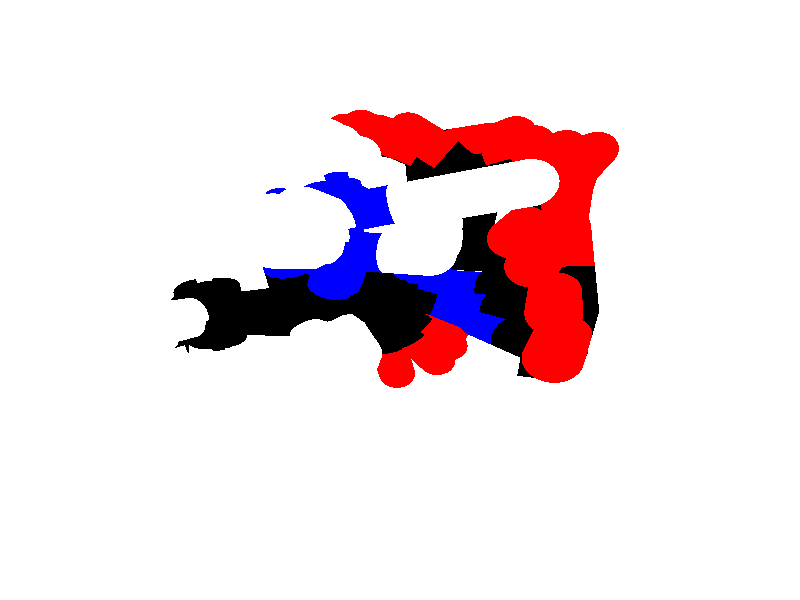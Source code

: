 // 
// Molecular graphics export from VMD 1.9.1
// http://www.ks.uiuc.edu/Research/vmd/
// Requires POV-Ray 3.5 or later
// 
// POV 3.x input script : C:/Users/Daniel/Documents/CAST Tutorial/LaTeX/Pathopt/ala_gly_am1_pathway.pov 
// try povray +W496 +H473 -IC:/Users/Daniel/Documents/CAST Tutorial/LaTeX/Pathopt/ala_gly_am1_pathway.pov -OC:/Users/Daniel/Documents/CAST Tutorial/LaTeX/Pathopt/ala_gly_am1_pathway.pov.tga +P +X +A +FT +C
#if (version < 3.5) 
#error "VMD POV3DisplayDevice has been compiled for POV-Ray 3.5 or above.\nPlease upgrade POV-Ray or recompile VMD."
#end 
#declare VMD_clip_on=array[3] {0, 0, 0};
#declare VMD_clip=array[3];
#declare VMD_scaledclip=array[3];
#declare VMD_line_width=0.0020;
#macro VMDC ( C1 )
  texture { pigment { rgbt C1 }}
#end
#macro VMD_point (P1, R1, C1)
  #local T = texture { finish { ambient 1.0 diffuse 0.0 phong 0.0 specular 0.0 } pigment { C1 } }
  #if(VMD_clip_on[2])
  intersection {
    sphere {P1, R1 texture {T} #if(VMD_clip_on[1]) clipped_by {VMD_clip[1]} #end no_shadow}
    VMD_clip[2]
  }
  #else
  sphere {P1, R1 texture {T} #if(VMD_clip_on[1]) clipped_by {VMD_clip[1]} #end no_shadow}
  #end
#end
#macro VMD_line (P1, P2, C1)
  #local T = texture { finish { ambient 1.0 diffuse 0.0 phong 0.0 specular 0.0 } pigment { C1 } }
  #if(VMD_clip_on[2])
  intersection {
    cylinder {P1, P2, VMD_line_width texture {T} #if(VMD_clip_on[1]) clipped_by {VMD_clip[1]} #end no_shadow}
    VMD_clip[2]
  }
  #else
  cylinder {P1, P2, VMD_line_width texture {T} #if(VMD_clip_on[1]) clipped_by {VMD_clip[1]} #end no_shadow}
  #end
#end
#macro VMD_sphere (P1, R1, C1)
  #local T = texture { pigment { C1 } }
  #if(VMD_clip_on[2])
  intersection {
    sphere {P1, R1 texture {T} #if(VMD_clip_on[1]) clipped_by {VMD_clip[1]} #end no_shadow}
    VMD_clip[2]
  }
  #else
  sphere {P1, R1 texture {T} #if(VMD_clip_on[1]) clipped_by {VMD_clip[1]} #end no_shadow}
  #end
#end
#macro VMD_cylinder (P1, P2, R1, C1, O1)
  #local T = texture { pigment { C1 } }
  #if(VMD_clip_on[2])
  intersection {
    cylinder {P1, P2, R1 #if(O1) open #end texture {T} #if(VMD_clip_on[1]) clipped_by {VMD_clip[1]} #end no_shadow}
    VMD_clip[2]
  }
  #else
  cylinder {P1, P2, R1 #if(O1) open #end texture {T} #if(VMD_clip_on[1]) clipped_by {VMD_clip[1]} #end no_shadow}
  #end
#end
#macro VMD_cone (P1, P2, R1, C1)
  #local T = texture { pigment { C1 } }
  #if(VMD_clip_on[2])
  intersection {
    cone {P1, R1, P2, VMD_line_width texture {T} #if(VMD_clip_on[1]) clipped_by {VMD_clip[1]} #end no_shadow}
    VMD_clip[2]
  }
  #else
  cone {P1, R1, P2, VMD_line_width texture {T} #if(VMD_clip_on[1]) clipped_by {VMD_clip[1]} #end no_shadow}
  #end
#end
#macro VMD_triangle (P1, P2, P3, N1, N2, N3, C1)
  #local T = texture { pigment { C1 } }
  smooth_triangle {P1, N1, P2, N2, P3, N3 texture {T} #if(VMD_clip_on[1]) clipped_by {VMD_clip[1]} #end no_shadow}
#end
#macro VMD_tricolor (P1, P2, P3, N1, N2, N3, C1, C2, C3)
  #local NX = P2-P1;
  #local NY = P3-P1;
  #local NZ = vcross(NX, NY);
  #local T = texture { pigment {
    average pigment_map {
      [1 gradient x color_map {[0 rgb 0] [1 C2*3]}]
      [1 gradient y color_map {[0 rgb 0] [1 C3*3]}]
      [1 gradient z color_map {[0 rgb 0] [1 C1*3]}]
    }
    matrix <1.01,0,1,0,1.01,1,0,0,1,-.002,-.002,-1>
    matrix <NX.x,NX.y,NX.z,NY.x,NY.y,NY.z,NZ.x,NZ.y,NZ.z,P1.x,P1.y,P1.z>
  } }
  smooth_triangle {P1, N1, P2, N2, P3, N3 texture {T} #if(VMD_clip_on[1]) clipped_by {VMD_clip[1]} #end no_shadow}
#end
camera {
  up <0, 6.0000, 0>
  right <6.2918, 0, 0>
  location <0.0000, 0.0000, -2.0000>
  look_at <0.0000, 0.0000, -0.0000>
  direction <-0.0000, -0.0000, 4.0000>
}
light_source { 
  <-0.1000, 0.1000, -1.0000> 
  color rgb<1.000, 1.000, 1.000> 
  parallel 
  point_at <0.0, 0.0, 0.0> 
}
light_source { 
  <1.0000, 2.0000, -0.5000> 
  color rgb<1.000, 1.000, 1.000> 
  parallel 
  point_at <0.0, 0.0, 0.0> 
}
background {
  color rgb<1.000, 1.000, 1.000>
}
#default { texture {
 finish { ambient 0.000 diffuse 0.650 phong 0.1 phong_size 40.000 specular 0.500 }
} }
#declare VMD_line_width=0.0020;
// MoleculeID: 0 ReprID: 0 Beginning CPK
// MoleculeID: 0 ReprID: 0 Beginning VDW
VMD_sphere(<-0.1714,0.3227,-0.2700>,0.0857,rgbt<0.000,0.000,1.000,0.000>)
VMD_sphere(<-0.2628,-0.0142,-0.0328>,0.0857,rgbt<0.000,0.000,0.000,0.000>)
VMD_sphere(<-0.0412,0.0200,0.3430>,0.0857,rgbt<0.000,0.000,0.000,0.000>)
VMD_sphere(<-0.1387,0.3111,0.5705>,0.0857,rgbt<0.000,0.000,1.000,0.000>)
VMD_sphere(<0.2382,-0.1830,0.3984>,0.0857,rgbt<1.000,0.000,0.000,0.000>)
VMD_sphere(<0.1165,0.3648,-0.2714>,0.0857,rgbt<1.000,1.000,1.000,0.000>)
VMD_sphere(<-0.6959,-0.0555,0.0308>,0.0857,rgbt<0.000,0.000,0.000,0.000>)
VMD_sphere(<-0.1565,-0.2681,-0.1792>,0.0857,rgbt<1.000,1.000,1.000,0.000>)
VMD_sphere(<-0.8203,0.2000,0.1589>,0.0857,rgbt<1.000,1.000,1.000,0.000>)
VMD_sphere(<-0.7580,-0.2950,0.2205>,0.0857,rgbt<1.000,1.000,1.000,0.000>)
VMD_sphere(<-0.8453,-0.1090,-0.2371>,0.0857,rgbt<1.000,1.000,1.000,0.000>)
VMD_sphere(<-0.2808,0.3271,-0.5342>,0.0857,rgbt<1.000,1.000,1.000,0.000>)
VMD_sphere(<-0.2453,0.5680,-0.1225>,0.0857,rgbt<1.000,1.000,1.000,0.000>)
VMD_sphere(<0.1360,0.6132,0.6545>,0.0857,rgbt<0.000,0.000,0.000,0.000>)
VMD_sphere(<0.1033,0.8650,0.2982>,0.0857,rgbt<0.000,0.000,0.000,0.000>)
VMD_sphere(<0.3535,0.8134,0.0503>,0.0857,rgbt<1.000,0.000,0.000,0.000>)
VMD_sphere(<-0.2335,0.9261,0.1898>,0.0857,rgbt<1.000,0.000,0.000,0.000>)
VMD_sphere(<-0.3883,0.4431,0.5083>,0.0857,rgbt<1.000,1.000,1.000,0.000>)
VMD_sphere(<0.0540,0.7734,0.9084>,0.0857,rgbt<1.000,1.000,1.000,0.000>)
VMD_sphere(<0.4263,0.5053,0.6908>,0.0857,rgbt<1.000,1.000,1.000,0.000>)
VMD_cylinder(<-0.171373,0.322714,-0.269999>,<-0.208352,0.445381,-0.196249>0.0857,rgbt<0.000,0.000,1.000,0.000>,1)
VMD_cylinder(<-0.171373,0.322714,-0.269999>,<-0.0274468,0.343741,-0.270721>0.0857,rgbt<0.000,0.000,1.000,0.000>,1)
VMD_cylinder(<-0.171373,0.322714,-0.269999>,<-0.217061,0.154258,-0.151404>0.0857,rgbt<0.000,0.000,1.000,0.000>,1)
VMD_cylinder(<-0.171373,0.322714,-0.269999>,<-0.226109,0.324903,-0.402115>0.0857,rgbt<0.000,0.000,1.000,0.000>,1)
VMD_cylinder(<-0.26275,-0.0141975,-0.0328092>,<-0.217061,0.154258,-0.151404>0.0857,rgbt<0.000,0.000,0.000,0.000>,1)
VMD_cylinder(<-0.26275,-0.0141975,-0.0328092>,<-0.151958,0.00288394,0.155109>0.0857,rgbt<0.000,0.000,0.000,0.000>,1)
VMD_cylinder(<-0.26275,-0.0141975,-0.0328092>,<-0.479332,-0.0348612,-0.00101942>0.0857,rgbt<0.000,0.000,0.000,0.000>,1)
VMD_cylinder(<-0.26275,-0.0141975,-0.0328092>,<-0.209618,-0.141135,-0.106004>0.0857,rgbt<0.000,0.000,0.000,0.000>,1)
VMD_cylinder(<-0.0411664,0.0199654,0.343026>,<-0.151958,0.00288394,0.155109>0.0857,rgbt<0.000,0.000,0.000,0.000>,1)
VMD_cylinder(<-0.0411664,0.0199654,0.343026>,<0.0985331,-0.0815133,0.370713>0.0857,rgbt<0.000,0.000,0.000,0.000>,1)
VMD_cylinder(<-0.0411664,0.0199654,0.343026>,<-0.0899552,0.165525,0.456782>0.0857,rgbt<0.000,0.000,0.000,0.000>,1)
VMD_cylinder(<-0.138744,0.311085,0.570538>,<-0.263528,0.377072,0.539407>0.0857,rgbt<0.000,0.000,1.000,0.000>,1)
VMD_cylinder(<-0.138744,0.311085,0.570538>,<-0.0899552,0.165525,0.456782>0.0857,rgbt<0.000,0.000,1.000,0.000>,1)
VMD_cylinder(<-0.138744,0.311085,0.570538>,<-0.00136024,0.462148,0.612529>0.0857,rgbt<0.000,0.000,1.000,0.000>,1)
VMD_cylinder(<0.238233,-0.182992,0.3984>,<0.0985331,-0.0815133,0.370713>0.0857,rgbt<1.000,0.000,0.000,0.000>,1)
VMD_cylinder(<0.116479,0.364767,-0.271443>,<-0.0274468,0.343741,-0.270721>0.0857,rgbt<1.000,1.000,1.000,0.000>,1)
VMD_cylinder(<-0.695914,-0.0555249,0.0307704>,<-0.758106,0.0722319,0.0948192>0.0857,rgbt<0.000,0.000,0.000,0.000>,1)
VMD_cylinder(<-0.695914,-0.0555249,0.0307704>,<-0.770627,-0.0822805,-0.103175>0.0857,rgbt<0.000,0.000,0.000,0.000>,1)
VMD_cylinder(<-0.695914,-0.0555249,0.0307704>,<-0.726967,-0.175249,0.125616>0.0857,rgbt<0.000,0.000,0.000,0.000>,1)
VMD_cylinder(<-0.695914,-0.0555249,0.0307704>,<-0.479332,-0.0348612,-0.00101942>0.0857,rgbt<0.000,0.000,0.000,0.000>,1)
VMD_cylinder(<-0.156486,-0.268072,-0.179199>,<-0.209618,-0.141135,-0.106004>0.0857,rgbt<1.000,1.000,1.000,0.000>,1)
VMD_cylinder(<-0.820298,0.199989,0.158868>,<-0.758106,0.0722319,0.0948192>0.0857,rgbt<1.000,1.000,1.000,0.000>,1)
VMD_cylinder(<-0.75802,-0.294974,0.220462>,<-0.726967,-0.175249,0.125616>0.0857,rgbt<1.000,1.000,1.000,0.000>,1)
VMD_cylinder(<-0.84534,-0.109036,-0.23712>,<-0.770627,-0.0822805,-0.103175>0.0857,rgbt<1.000,1.000,1.000,0.000>,1)
VMD_cylinder(<-0.280844,0.327092,-0.534231>,<-0.226109,0.324903,-0.402115>0.0857,rgbt<1.000,1.000,1.000,0.000>,1)
VMD_cylinder(<-0.245331,0.568048,-0.1225>,<-0.208352,0.445381,-0.196249>0.0857,rgbt<1.000,1.000,1.000,0.000>,1)
VMD_cylinder(<0.136023,0.613211,0.654519>,<0.119656,0.739113,0.476358>0.0857,rgbt<0.000,0.000,0.000,0.000>,1)
VMD_cylinder(<0.136023,0.613211,0.654519>,<-0.00136024,0.462148,0.612529>0.0857,rgbt<0.000,0.000,0.000,0.000>,1)
VMD_cylinder(<0.136023,0.613211,0.654519>,<0.0950356,0.693316,0.781466>0.0857,rgbt<0.000,0.000,0.000,0.000>,1)
VMD_cylinder(<0.136023,0.613211,0.654519>,<0.281144,0.55928,0.672677>0.0857,rgbt<0.000,0.000,0.000,0.000>,1)
VMD_cylinder(<0.103289,0.865014,0.298198>,<-0.0650993,0.895571,0.244012>0.0857,rgbt<0.000,0.000,0.000,0.000>,1)
VMD_cylinder(<0.103289,0.865014,0.298198>,<0.22838,0.839195,0.174263>0.0857,rgbt<0.000,0.000,0.000,0.000>,1)
VMD_cylinder(<0.103289,0.865014,0.298198>,<0.119656,0.739113,0.476358>0.0857,rgbt<0.000,0.000,0.000,0.000>,1)
VMD_cylinder(<0.353471,0.813375,0.0503277>,<0.22838,0.839195,0.174263>0.0857,rgbt<1.000,0.000,0.000,0.000>,1)
VMD_cylinder(<-0.233487,0.926128,0.189826>,<-0.0650993,0.895571,0.244012>0.0857,rgbt<1.000,0.000,0.000,0.000>,1)
VMD_cylinder(<-0.388312,0.44306,0.508275>,<-0.263528,0.377072,0.539407>0.0857,rgbt<1.000,1.000,1.000,0.000>,1)
VMD_cylinder(<0.0540476,0.77342,0.908413>,<0.0950356,0.693316,0.781466>0.0857,rgbt<1.000,1.000,1.000,0.000>,1)
VMD_cylinder(<0.426264,0.50535,0.690834>,<0.281144,0.55928,0.672677>0.0857,rgbt<1.000,1.000,1.000,0.000>,1)
// MoleculeID: 0 ReprID: 0 Beginning CPK
// MoleculeID: 0 ReprID: 0 Beginning VDW
VMD_sphere(<-0.1627,0.2562,-0.3069>,0.0857,rgbt<0.000,0.000,1.000,0.000>)
VMD_sphere(<-0.2695,-0.0602,-0.0604>,0.0857,rgbt<0.000,0.000,0.000,0.000>)
VMD_sphere(<-0.0388,-0.0384,0.3154>,0.0857,rgbt<0.000,0.000,0.000,0.000>)
VMD_sphere(<-0.1105,0.2539,0.5858>,0.0857,rgbt<0.000,0.000,1.000,0.000>)
VMD_sphere(<0.2283,-0.2713,0.3711>,0.0857,rgbt<1.000,0.000,0.000,0.000>)
VMD_sphere(<0.1191,0.2662,-0.3474>,0.0857,rgbt<1.000,1.000,1.000,0.000>)
VMD_sphere(<-0.6958,-0.0676,0.0199>,0.0857,rgbt<0.000,0.000,0.000,0.000>)
VMD_sphere(<-0.1906,-0.3452,-0.1901>,0.0857,rgbt<1.000,1.000,1.000,0.000>)
VMD_sphere(<-0.7953,0.2054,0.1491>,0.0857,rgbt<1.000,1.000,1.000,0.000>)
VMD_sphere(<-0.7567,-0.3062,0.2207>,0.0857,rgbt<1.000,1.000,1.000,0.000>)
VMD_sphere(<-0.8600,-0.1165,-0.2485>,0.0857,rgbt<1.000,1.000,1.000,0.000>)
VMD_sphere(<-0.2928,0.2342,-0.5594>,0.0857,rgbt<1.000,1.000,1.000,0.000>)
VMD_sphere(<-0.2747,0.7852,-0.0584>,0.0857,rgbt<1.000,1.000,1.000,0.000>)
VMD_sphere(<0.1940,0.5347,0.6007>,0.0857,rgbt<0.000,0.000,0.000,0.000>)
VMD_sphere(<0.1867,0.7733,0.2404>,0.0857,rgbt<0.000,0.000,0.000,0.000>)
VMD_sphere(<0.4534,0.8316,0.0136>,0.0857,rgbt<1.000,0.000,0.000,0.000>)
VMD_sphere(<-0.1632,0.9293,0.1535>,0.0857,rgbt<1.000,0.000,0.000,0.000>)
VMD_sphere(<-0.3672,0.3790,0.5526>,0.0857,rgbt<1.000,1.000,1.000,0.000>)
VMD_sphere(<0.1510,0.7302,0.8511>,0.0857,rgbt<1.000,1.000,1.000,0.000>)
VMD_sphere(<0.4777,0.3840,0.6309>,0.0857,rgbt<1.000,1.000,1.000,0.000>)
VMD_cylinder(<-0.162689,0.2562,-0.306887>,<-0.21868,0.520708,-0.182668>0.0857,rgbt<0.000,0.000,1.000,0.000>,1)
VMD_cylinder(<-0.162689,0.2562,-0.306887>,<-0.0217855,0.261192,-0.327121>0.0857,rgbt<0.000,0.000,1.000,0.000>,1)
VMD_cylinder(<-0.162689,0.2562,-0.306887>,<-0.21608,0.0980061,-0.183662>0.0857,rgbt<0.000,0.000,1.000,0.000>,1)
VMD_cylinder(<-0.162689,0.2562,-0.306887>,<-0.227754,0.245192,-0.433122>0.0857,rgbt<0.000,0.000,1.000,0.000>,1)
VMD_cylinder(<-0.26947,-0.0601879,-0.0604367>,<-0.21608,0.0980061,-0.183662>0.0857,rgbt<0.000,0.000,0.000,0.000>,1)
VMD_cylinder(<-0.26947,-0.0601879,-0.0604367>,<-0.154119,-0.0493072,0.127477>0.0857,rgbt<0.000,0.000,0.000,0.000>,1)
VMD_cylinder(<-0.26947,-0.0601879,-0.0604367>,<-0.482647,-0.0638777,-0.0202781>0.0857,rgbt<0.000,0.000,0.000,0.000>,1)
VMD_cylinder(<-0.26947,-0.0601879,-0.0604367>,<-0.23002,-0.202716,-0.125286>0.0857,rgbt<0.000,0.000,0.000,0.000>,1)
VMD_cylinder(<-0.0387681,-0.0384263,0.31539>,<-0.154119,-0.0493072,0.127477>0.0857,rgbt<0.000,0.000,0.000,0.000>,1)
VMD_cylinder(<-0.0387681,-0.0384263,0.31539>,<0.0947558,-0.154887,0.343254>0.0857,rgbt<0.000,0.000,0.000,0.000>,1)
VMD_cylinder(<-0.0387681,-0.0384263,0.31539>,<-0.0746152,0.10774,0.450584>0.0857,rgbt<0.000,0.000,0.000,0.000>,1)
VMD_cylinder(<-0.110462,0.253907,0.585779>,<-0.238831,0.316449,0.569172>0.0857,rgbt<0.000,0.000,1.000,0.000>,1)
VMD_cylinder(<-0.110462,0.253907,0.585779>,<-0.0746152,0.10774,0.450584>0.0857,rgbt<0.000,0.000,1.000,0.000>,1)
VMD_cylinder(<-0.110462,0.253907,0.585779>,<0.0417757,0.394282,0.593231>0.0857,rgbt<0.000,0.000,1.000,0.000>,1)
VMD_cylinder(<0.22828,-0.271347,0.371118>,<0.0947558,-0.154887,0.343254>0.0857,rgbt<1.000,0.000,0.000,0.000>,1)
VMD_cylinder(<0.119118,0.266183,-0.347355>,<-0.0217855,0.261192,-0.327121>0.0857,rgbt<1.000,1.000,1.000,0.000>,1)
VMD_cylinder(<-0.695824,-0.0675674,0.0198804>,<-0.745559,0.0689055,0.0845146>0.0857,rgbt<0.000,0.000,0.000,0.000>,1)
VMD_cylinder(<-0.695824,-0.0675674,0.0198804>,<-0.77792,-0.0920426,-0.114301>0.0857,rgbt<0.000,0.000,0.000,0.000>,1)
VMD_cylinder(<-0.695824,-0.0675674,0.0198804>,<-0.726264,-0.186897,0.120297>0.0857,rgbt<0.000,0.000,0.000,0.000>,1)
VMD_cylinder(<-0.695824,-0.0675674,0.0198804>,<-0.482647,-0.0638777,-0.0202781>0.0857,rgbt<0.000,0.000,0.000,0.000>,1)
VMD_cylinder(<-0.190569,-0.345244,-0.190136>,<-0.23002,-0.202716,-0.125286>0.0857,rgbt<1.000,1.000,1.000,0.000>,1)
VMD_cylinder(<-0.795294,0.205378,0.149149>,<-0.745559,0.0689055,0.0845146>0.0857,rgbt<1.000,1.000,1.000,0.000>,1)
VMD_cylinder(<-0.756704,-0.306227,0.220714>,<-0.726264,-0.186897,0.120297>0.0857,rgbt<1.000,1.000,1.000,0.000>,1)
VMD_cylinder(<-0.860017,-0.116518,-0.248483>,<-0.77792,-0.0920426,-0.114301>0.0857,rgbt<1.000,1.000,1.000,0.000>,1)
VMD_cylinder(<-0.292819,0.234183,-0.559356>,<-0.227754,0.245192,-0.433122>0.0857,rgbt<1.000,1.000,1.000,0.000>,1)
VMD_cylinder(<-0.274671,0.785215,-0.0584485>,<-0.21868,0.520708,-0.182668>0.0857,rgbt<1.000,1.000,1.000,0.000>,1)
VMD_cylinder(<0.194014,0.534656,0.600683>,<0.190377,0.653972,0.420545>0.0857,rgbt<0.000,0.000,0.000,0.000>,1)
VMD_cylinder(<0.194014,0.534656,0.600683>,<0.0417757,0.394282,0.593231>0.0857,rgbt<0.000,0.000,0.000,0.000>,1)
VMD_cylinder(<0.194014,0.534656,0.600683>,<0.172488,0.632418,0.725873>0.0857,rgbt<0.000,0.000,0.000,0.000>,1)
VMD_cylinder(<0.194014,0.534656,0.600683>,<0.335856,0.459344,0.615771>0.0857,rgbt<0.000,0.000,0.000,0.000>,1)
VMD_cylinder(<0.18674,0.773288,0.240408>,<0.0117656,0.851318,0.196957>0.0857,rgbt<0.000,0.000,0.000,0.000>,1)
VMD_cylinder(<0.18674,0.773288,0.240408>,<0.320083,0.802463,0.126987>0.0857,rgbt<0.000,0.000,0.000,0.000>,1)
VMD_cylinder(<0.18674,0.773288,0.240408>,<0.190377,0.653972,0.420545>0.0857,rgbt<0.000,0.000,0.000,0.000>,1)
VMD_cylinder(<0.453427,0.831638,0.013567>,<0.320083,0.802463,0.126987>0.0857,rgbt<1.000,0.000,0.000,0.000>,1)
VMD_cylinder(<-0.163208,0.929348,0.153507>,<0.0117656,0.851318,0.196957>0.0857,rgbt<1.000,0.000,0.000,0.000>,1)
VMD_cylinder(<-0.3672,0.37899,0.552564>,<-0.238831,0.316449,0.569172>0.0857,rgbt<1.000,1.000,1.000,0.000>,1)
VMD_cylinder(<0.150963,0.73018,0.851063>,<0.172488,0.632418,0.725873>0.0857,rgbt<1.000,1.000,1.000,0.000>,1)
VMD_cylinder(<0.477698,0.384031,0.630859>,<0.335856,0.459344,0.615771>0.0857,rgbt<1.000,1.000,1.000,0.000>,1)
// MoleculeID: 0 ReprID: 0 Beginning CPK
// MoleculeID: 0 ReprID: 0 Beginning VDW
VMD_sphere(<-0.1689,0.2287,-0.3221>,0.0857,rgbt<0.000,0.000,1.000,0.000>)
VMD_sphere(<-0.2812,-0.0827,-0.0722>,0.0857,rgbt<0.000,0.000,0.000,0.000>)
VMD_sphere(<-0.0464,-0.0866,0.3035>,0.0857,rgbt<0.000,0.000,0.000,0.000>)
VMD_sphere(<-0.0656,0.2219,0.5678>,0.0857,rgbt<0.000,0.000,1.000,0.000>)
VMD_sphere(<0.1718,-0.3570,0.3668>,0.0857,rgbt<1.000,0.000,0.000,0.000>)
VMD_sphere(<0.1117,0.2279,-0.3723>,0.0857,rgbt<1.000,1.000,1.000,0.000>)
VMD_sphere(<-0.7056,-0.0743,0.0170>,0.0857,rgbt<0.000,0.000,0.000,0.000>)
VMD_sphere(<-0.2177,-0.3687,-0.2097>,0.0857,rgbt<1.000,1.000,1.000,0.000>)
VMD_sphere(<-0.7903,0.2013,0.1494>,0.0857,rgbt<1.000,1.000,1.000,0.000>)
VMD_sphere(<-0.7708,-0.3118,0.2170>,0.0857,rgbt<1.000,1.000,1.000,0.000>)
VMD_sphere(<-0.8787,-0.1184,-0.2459>,0.0857,rgbt<1.000,1.000,1.000,0.000>)
VMD_sphere(<-0.3088,0.2108,-0.5704>,0.0857,rgbt<1.000,1.000,1.000,0.000>)
VMD_sphere(<-0.2299,0.7587,-0.0561>,0.0857,rgbt<1.000,1.000,1.000,0.000>)
VMD_sphere(<0.2711,0.4639,0.5534>,0.0857,rgbt<0.000,0.000,0.000,0.000>)
VMD_sphere(<0.2591,0.7146,0.1996>,0.0857,rgbt<0.000,0.000,0.000,0.000>)
VMD_sphere(<0.5094,0.7623,-0.0409>,0.0857,rgbt<1.000,0.000,0.000,0.000>)
VMD_sphere(<-0.0866,0.8958,0.1415>,0.0857,rgbt<1.000,0.000,0.000,0.000>)
VMD_sphere(<-0.3095,0.3733,0.5488>,0.0857,rgbt<1.000,1.000,1.000,0.000>)
VMD_sphere(<0.2833,0.6524,0.8127>,0.0857,rgbt<1.000,1.000,1.000,0.000>)
VMD_sphere(<0.5346,0.2790,0.5428>,0.0857,rgbt<1.000,1.000,1.000,0.000>)
VMD_cylinder(<-0.168897,0.228714,-0.322123>,<-0.199374,0.493686,-0.189107>0.0857,rgbt<0.000,0.000,1.000,0.000>,1)
VMD_cylinder(<-0.168897,0.228714,-0.322123>,<-0.0285885,0.228307,-0.347219>0.0857,rgbt<0.000,0.000,1.000,0.000>,1)
VMD_cylinder(<-0.168897,0.228714,-0.322123>,<-0.225063,0.0729903,-0.19715>0.0857,rgbt<0.000,0.000,1.000,0.000>,1)
VMD_cylinder(<-0.168897,0.228714,-0.322123>,<-0.238827,0.219747,-0.446281>0.0857,rgbt<0.000,0.000,1.000,0.000>,1)
VMD_cylinder(<-0.281229,-0.0827338,-0.0721762>,<-0.225063,0.0729903,-0.19715>0.0857,rgbt<0.000,0.000,0.000,0.000>,1)
VMD_cylinder(<-0.281229,-0.0827338,-0.0721762>,<-0.163808,-0.084668,0.115669>0.0857,rgbt<0.000,0.000,0.000,0.000>,1)
VMD_cylinder(<-0.281229,-0.0827338,-0.0721762>,<-0.493439,-0.078526,-0.0275853>0.0857,rgbt<0.000,0.000,0.000,0.000>,1)
VMD_cylinder(<-0.281229,-0.0827338,-0.0721762>,<-0.249441,-0.2257,-0.140917>0.0857,rgbt<0.000,0.000,0.000,0.000>,1)
VMD_cylinder(<-0.0463867,-0.0866024,0.303515>,<-0.163808,-0.084668,0.115669>0.0857,rgbt<0.000,0.000,0.000,0.000>,1)
VMD_cylinder(<-0.0463867,-0.0866024,0.303515>,<0.0627016,-0.221816,0.335179>0.0857,rgbt<0.000,0.000,0.000,0.000>,1)
VMD_cylinder(<-0.0463867,-0.0866024,0.303515>,<-0.0559855,0.0676356,0.43565>0.0857,rgbt<0.000,0.000,0.000,0.000>,1)
VMD_cylinder(<-0.0655842,0.221873,0.567785>,<-0.187566,0.297605,0.558302>0.0857,rgbt<0.000,0.000,1.000,0.000>,1)
VMD_cylinder(<-0.0655842,0.221873,0.567785>,<-0.0559855,0.0676356,0.43565>0.0857,rgbt<0.000,0.000,1.000,0.000>,1)
VMD_cylinder(<-0.0655842,0.221873,0.567785>,<0.102754,0.342874,0.560579>0.0857,rgbt<0.000,0.000,1.000,0.000>,1)
VMD_cylinder(<0.17179,-0.35703,0.366843>,<0.0627016,-0.221816,0.335179>0.0857,rgbt<1.000,0.000,0.000,0.000>,1)
VMD_cylinder(<0.11172,0.2279,-0.372314>,<-0.0285885,0.228307,-0.347219>0.0857,rgbt<1.000,1.000,1.000,0.000>,1)
VMD_cylinder(<-0.70565,-0.0743183,0.0170056>,<-0.747955,0.0635101,0.0832202>0.0857,rgbt<0.000,0.000,0.000,0.000>,1)
VMD_cylinder(<-0.70565,-0.0743183,0.0170056>,<-0.792197,-0.0963793,-0.11446>0.0857,rgbt<0.000,0.000,0.000,0.000>,1)
VMD_cylinder(<-0.70565,-0.0743183,0.0170056>,<-0.738242,-0.193056,0.117027>0.0857,rgbt<0.000,0.000,0.000,0.000>,1)
VMD_cylinder(<-0.70565,-0.0743183,0.0170056>,<-0.493439,-0.078526,-0.0275853>0.0857,rgbt<0.000,0.000,0.000,0.000>,1)
VMD_cylinder(<-0.217653,-0.368665,-0.209657>,<-0.249441,-0.2257,-0.140917>0.0857,rgbt<1.000,1.000,1.000,0.000>,1)
VMD_cylinder(<-0.79026,0.201339,0.149435>,<-0.747955,0.0635101,0.0832202>0.0857,rgbt<1.000,1.000,1.000,0.000>,1)
VMD_cylinder(<-0.770834,-0.311794,0.217048>,<-0.738242,-0.193056,0.117027>0.0857,rgbt<1.000,1.000,1.000,0.000>,1)
VMD_cylinder(<-0.878745,-0.11844,-0.245926>,<-0.792197,-0.0963793,-0.11446>0.0857,rgbt<1.000,1.000,1.000,0.000>,1)
VMD_cylinder(<-0.308757,0.210779,-0.570439>,<-0.238827,0.219747,-0.446281>0.0857,rgbt<1.000,1.000,1.000,0.000>,1)
VMD_cylinder(<-0.22985,0.758658,-0.0560909>,<-0.199374,0.493686,-0.189107>0.0857,rgbt<1.000,1.000,1.000,0.000>,1)
VMD_cylinder(<0.271092,0.463874,0.553372>,<0.265093,0.589246,0.376499>0.0857,rgbt<0.000,0.000,0.000,0.000>,1)
VMD_cylinder(<0.271092,0.463874,0.553372>,<0.102754,0.342874,0.560579>0.0857,rgbt<0.000,0.000,0.000,0.000>,1)
VMD_cylinder(<0.271092,0.463874,0.553372>,<0.277186,0.558146,0.683012>0.0857,rgbt<0.000,0.000,0.000,0.000>,1)
VMD_cylinder(<0.271092,0.463874,0.553372>,<0.402851,0.371414,0.548076>0.0857,rgbt<0.000,0.000,0.000,0.000>,1)
VMD_cylinder(<0.259094,0.714619,0.199626>,<0.0862541,0.805202,0.170578>0.0857,rgbt<0.000,0.000,0.000,0.000>,1)
VMD_cylinder(<0.259094,0.714619,0.199626>,<0.384224,0.73848,0.0793433>0.0857,rgbt<0.000,0.000,0.000,0.000>,1)
VMD_cylinder(<0.259094,0.714619,0.199626>,<0.265093,0.589246,0.376499>0.0857,rgbt<0.000,0.000,0.000,0.000>,1)
VMD_cylinder(<0.509355,0.762342,-0.0409392>,<0.384224,0.73848,0.0793433>0.0857,rgbt<1.000,0.000,0.000,0.000>,1)
VMD_cylinder(<-0.0865857,0.895786,0.14153>,<0.0862541,0.805202,0.170578>0.0857,rgbt<1.000,0.000,0.000,0.000>,1)
VMD_cylinder(<-0.309547,0.373337,0.548819>,<-0.187566,0.297605,0.558302>0.0857,rgbt<1.000,1.000,1.000,0.000>,1)
VMD_cylinder(<0.28328,0.652419,0.812653>,<0.277186,0.558146,0.683012>0.0857,rgbt<1.000,1.000,1.000,0.000>,1)
VMD_cylinder(<0.534609,0.278954,0.54278>,<0.402851,0.371414,0.548076>0.0857,rgbt<1.000,1.000,1.000,0.000>,1)
// MoleculeID: 0 ReprID: 0 Beginning CPK
// MoleculeID: 0 ReprID: 0 Beginning VDW
VMD_sphere(<-0.1811,0.2106,-0.3309>,0.0857,rgbt<0.000,0.000,1.000,0.000>)
VMD_sphere(<-0.3016,-0.0936,-0.0788>,0.0857,rgbt<0.000,0.000,0.000,0.000>)
VMD_sphere(<-0.0889,-0.1136,0.3089>,0.0857,rgbt<0.000,0.000,0.000,0.000>)
VMD_sphere(<0.0151,0.1875,0.5627>,0.0857,rgbt<0.000,0.000,1.000,0.000>)
VMD_sphere(<-0.0144,-0.4426,0.4141>,0.0857,rgbt<1.000,0.000,0.000,0.000>)
VMD_sphere(<0.0911,0.1815,-0.4180>,0.0857,rgbt<1.000,1.000,1.000,0.000>)
VMD_sphere(<-0.7292,-0.0834,0.0101>,0.0857,rgbt<0.000,0.000,0.000,0.000>)
VMD_sphere(<-0.2335,-0.3846,-0.2107>,0.0857,rgbt<1.000,1.000,1.000,0.000>)
VMD_sphere(<-0.7975,0.1991,0.1413>,0.0857,rgbt<1.000,1.000,1.000,0.000>)
VMD_sphere(<-0.7928,-0.3246,0.2092>,0.0857,rgbt<1.000,1.000,1.000,0.000>)
VMD_sphere(<-0.8962,-0.1260,-0.2578>,0.0857,rgbt<1.000,1.000,1.000,0.000>)
VMD_sphere(<-0.3589,0.1994,-0.5549>,0.0857,rgbt<1.000,1.000,1.000,0.000>)
VMD_sphere(<-0.1593,0.7134,-0.0327>,0.0857,rgbt<1.000,1.000,1.000,0.000>)
VMD_sphere(<0.3576,0.3897,0.4687>,0.0857,rgbt<0.000,0.000,0.000,0.000>)
VMD_sphere(<0.3524,0.6566,0.1318>,0.0857,rgbt<0.000,0.000,0.000,0.000>)
VMD_sphere(<0.6150,0.7183,-0.0901>,0.0857,rgbt<1.000,0.000,0.000,0.000>)
VMD_sphere(<0.0331,0.8792,0.0767>,0.0857,rgbt<1.000,0.000,0.000,0.000>)
VMD_sphere(<-0.2018,0.3474,0.6522>,0.0857,rgbt<1.000,1.000,1.000,0.000>)
VMD_sphere(<0.4520,0.5526,0.7341>,0.0857,rgbt<1.000,1.000,1.000,0.000>)
VMD_sphere(<0.5688,0.1560,0.4013>,0.0857,rgbt<1.000,1.000,1.000,0.000>)
VMD_cylinder(<-0.181121,0.21058,-0.330863>,<-0.170221,0.461987,-0.181804>0.0857,rgbt<0.000,0.000,1.000,0.000>,1)
VMD_cylinder(<-0.181121,0.21058,-0.330863>,<-0.0450097,0.196019,-0.374438>0.0857,rgbt<0.000,0.000,1.000,0.000>,1)
VMD_cylinder(<-0.181121,0.21058,-0.330863>,<-0.241377,0.0584912,-0.204814>0.0857,rgbt<0.000,0.000,1.000,0.000>,1)
VMD_cylinder(<-0.181121,0.21058,-0.330863>,<-0.270013,0.204997,-0.442872>0.0857,rgbt<0.000,0.000,1.000,0.000>,1)
VMD_cylinder(<-0.301632,-0.0935975,-0.0787652>,<-0.241377,0.0584912,-0.204814>0.0857,rgbt<0.000,0.000,0.000,0.000>,1)
VMD_cylinder(<-0.301632,-0.0935975,-0.0787652>,<-0.195265,-0.103583,0.115068>0.0857,rgbt<0.000,0.000,0.000,0.000>,1)
VMD_cylinder(<-0.301632,-0.0935975,-0.0787652>,<-0.51542,-0.0884961,-0.0343284>0.0857,rgbt<0.000,0.000,0.000,0.000>,1)
VMD_cylinder(<-0.301632,-0.0935975,-0.0787652>,<-0.26755,-0.239121,-0.144708>0.0857,rgbt<0.000,0.000,0.000,0.000>,1)
VMD_cylinder(<-0.0888989,-0.113569,0.308901>,<-0.195265,-0.103583,0.115068>0.0857,rgbt<0.000,0.000,0.000,0.000>,1)
VMD_cylinder(<-0.0888989,-0.113569,0.308901>,<-0.0516459,-0.278062,0.361508>0.0857,rgbt<0.000,0.000,0.000,0.000>,1)
VMD_cylinder(<-0.0888989,-0.113569,0.308901>,<-0.0368829,0.0369648,0.4358>0.0857,rgbt<0.000,0.000,0.000,0.000>,1)
VMD_cylinder(<0.015133,0.187499,0.562699>,<-0.0933565,0.267461,0.607425>0.0857,rgbt<0.000,0.000,1.000,0.000>,1)
VMD_cylinder(<0.015133,0.187499,0.562699>,<-0.0368829,0.0369648,0.4358>0.0857,rgbt<0.000,0.000,1.000,0.000>,1)
VMD_cylinder(<0.015133,0.187499,0.562699>,<0.186376,0.28862,0.515724>0.0857,rgbt<0.000,0.000,1.000,0.000>,1)
VMD_cylinder(<-0.0143929,-0.442556,0.414115>,<-0.0516459,-0.278062,0.361508>0.0857,rgbt<1.000,0.000,0.000,0.000>,1)
VMD_cylinder(<0.0911018,0.181459,-0.418013>,<-0.0450097,0.196019,-0.374438>0.0857,rgbt<1.000,1.000,1.000,0.000>,1)
VMD_cylinder(<-0.729209,-0.0833947,0.0101084>,<-0.763341,0.0578301,0.0757266>0.0857,rgbt<0.000,0.000,0.000,0.000>,1)
VMD_cylinder(<-0.729209,-0.0833947,0.0101084>,<-0.812685,-0.104688,-0.123847>0.0857,rgbt<0.000,0.000,0.000,0.000>,1)
VMD_cylinder(<-0.729209,-0.0833947,0.0101084>,<-0.761025,-0.203983,0.10966>0.0857,rgbt<0.000,0.000,0.000,0.000>,1)
VMD_cylinder(<-0.729209,-0.0833947,0.0101084>,<-0.51542,-0.0884961,-0.0343284>0.0857,rgbt<0.000,0.000,0.000,0.000>,1)
VMD_cylinder(<-0.233468,-0.384644,-0.210651>,<-0.26755,-0.239121,-0.144708>0.0857,rgbt<1.000,1.000,1.000,0.000>,1)
VMD_cylinder(<-0.797474,0.199055,0.141345>,<-0.763341,0.0578301,0.0757266>0.0857,rgbt<1.000,1.000,1.000,0.000>,1)
VMD_cylinder(<-0.792841,-0.324572,0.209212>,<-0.761025,-0.203983,0.10966>0.0857,rgbt<1.000,1.000,1.000,0.000>,1)
VMD_cylinder(<-0.896161,-0.125982,-0.257803>,<-0.812685,-0.104688,-0.123847>0.0857,rgbt<1.000,1.000,1.000,0.000>,1)
VMD_cylinder(<-0.358904,0.199415,-0.554881>,<-0.270013,0.204997,-0.442872>0.0857,rgbt<1.000,1.000,1.000,0.000>,1)
VMD_cylinder(<-0.159321,0.713394,-0.0327445>,<-0.170221,0.461987,-0.181804>0.0857,rgbt<1.000,1.000,1.000,0.000>,1)
VMD_cylinder(<0.35762,0.389741,0.468749>,<0.355008,0.52315,0.300251>0.0857,rgbt<0.000,0.000,0.000,0.000>,1)
VMD_cylinder(<0.35762,0.389741,0.468749>,<0.186376,0.28862,0.515724>0.0857,rgbt<0.000,0.000,0.000,0.000>,1)
VMD_cylinder(<0.35762,0.389741,0.468749>,<0.404833,0.47118,0.601415>0.0857,rgbt<0.000,0.000,0.000,0.000>,1)
VMD_cylinder(<0.35762,0.389741,0.468749>,<0.463212,0.272855,0.435041>0.0857,rgbt<0.000,0.000,0.000,0.000>,1)
VMD_cylinder(<0.352397,0.656559,0.131753>,<0.192728,0.767894,0.104209>0.0857,rgbt<0.000,0.000,0.000,0.000>,1)
VMD_cylinder(<0.352397,0.656559,0.131753>,<0.483675,0.687433,0.0208119>0.0857,rgbt<0.000,0.000,0.000,0.000>,1)
VMD_cylinder(<0.352397,0.656559,0.131753>,<0.355008,0.52315,0.300251>0.0857,rgbt<0.000,0.000,0.000,0.000>,1)
VMD_cylinder(<0.614953,0.718307,-0.0901296>,<0.483675,0.687433,0.0208119>0.0857,rgbt<1.000,0.000,0.000,0.000>,1)
VMD_cylinder(<0.0330594,0.879228,0.0766653>,<0.192728,0.767894,0.104209>0.0857,rgbt<1.000,0.000,0.000,0.000>,1)
VMD_cylinder(<-0.201846,0.347423,0.652151>,<-0.0933565,0.267461,0.607425>0.0857,rgbt<1.000,1.000,1.000,0.000>,1)
VMD_cylinder(<0.452047,0.552619,0.73408>,<0.404833,0.47118,0.601415>0.0857,rgbt<1.000,1.000,1.000,0.000>,1)
VMD_cylinder(<0.568805,0.155969,0.401332>,<0.463212,0.272855,0.435041>0.0857,rgbt<1.000,1.000,1.000,0.000>,1)
// MoleculeID: 0 ReprID: 0 Beginning CPK
// MoleculeID: 0 ReprID: 0 Beginning VDW
VMD_sphere(<-0.4101,0.3097,-0.2952>,0.0857,rgbt<0.000,0.000,1.000,0.000>)
VMD_sphere(<-0.3917,-0.0198,-0.0524>,0.0857,rgbt<0.000,0.000,0.000,0.000>)
VMD_sphere(<-0.1691,-0.0270,0.3248>,0.0857,rgbt<0.000,0.000,0.000,0.000>)
VMD_sphere(<0.0483,0.2876,0.4786>,0.0857,rgbt<0.000,0.000,1.000,0.000>)
VMD_sphere(<-0.1900,-0.3226,0.5184>,0.0857,rgbt<1.000,0.000,0.000,0.000>)
VMD_sphere(<0.3783,0.4352,-0.5075>,0.0857,rgbt<1.000,1.000,1.000,0.000>)
VMD_sphere(<-0.8052,-0.1217,0.0594>,0.0857,rgbt<0.000,0.000,0.000,0.000>)
VMD_sphere(<-0.2515,-0.2598,-0.2197>,0.0857,rgbt<1.000,1.000,1.000,0.000>)
VMD_sphere(<-0.9357,0.1239,0.2139>,0.0857,rgbt<1.000,1.000,1.000,0.000>)
VMD_sphere(<-0.8210,-0.3748,0.2472>,0.0857,rgbt<1.000,1.000,1.000,0.000>)
VMD_sphere(<-0.9775,-0.1847,-0.1986>,0.0857,rgbt<1.000,1.000,1.000,0.000>)
VMD_sphere(<-0.2604,0.2762,-0.5360>,0.0857,rgbt<1.000,1.000,1.000,0.000>)
VMD_sphere(<-0.3595,0.5557,-0.1659>,0.0857,rgbt<1.000,1.000,1.000,0.000>)
VMD_sphere(<0.4566,0.2517,0.3916>,0.0857,rgbt<0.000,0.000,0.000,0.000>)
VMD_sphere(<0.5495,0.4407,0.0163>,0.0857,rgbt<0.000,0.000,0.000,0.000>)
VMD_sphere(<0.7418,0.7228,-0.0592>,0.0857,rgbt<1.000,0.000,0.000,0.000>)
VMD_sphere(<0.3794,0.2637,-0.2886>,0.0857,rgbt<1.000,0.000,0.000,0.000>)
VMD_sphere(<0.0144,0.2888,0.7683>,0.0857,rgbt<1.000,1.000,1.000,0.000>)
VMD_sphere(<0.6299,0.4038,0.6187>,0.0857,rgbt<1.000,1.000,1.000,0.000>)
VMD_sphere(<0.5536,-0.0526,0.3471>,0.0857,rgbt<1.000,1.000,1.000,0.000>)
VMD_cylinder(<-0.410088,0.309722,-0.295178>,<-0.384798,0.432715,-0.230538>0.0857,rgbt<0.000,0.000,1.000,0.000>,1)
VMD_cylinder(<-0.410088,0.309722,-0.295178>,<-0.0158742,0.372471,-0.401339>0.0857,rgbt<0.000,0.000,1.000,0.000>,1)
VMD_cylinder(<-0.410088,0.309722,-0.295178>,<-0.400898,0.144956,-0.173792>0.0857,rgbt<0.000,0.000,1.000,0.000>,1)
VMD_cylinder(<-0.410088,0.309722,-0.295178>,<-0.335256,0.292958,-0.41561>0.0857,rgbt<0.000,0.000,1.000,0.000>,1)
VMD_cylinder(<-0.391708,-0.0198107,-0.0524067>,<-0.400898,0.144956,-0.173792>0.0857,rgbt<0.000,0.000,0.000,0.000>,1)
VMD_cylinder(<-0.391708,-0.0198107,-0.0524067>,<-0.280416,-0.023404,0.136221>0.0857,rgbt<0.000,0.000,0.000,0.000>,1)
VMD_cylinder(<-0.391708,-0.0198107,-0.0524067>,<-0.598436,-0.070751,0.00348014>0.0857,rgbt<0.000,0.000,0.000,0.000>,1)
VMD_cylinder(<-0.391708,-0.0198107,-0.0524067>,<-0.321607,-0.139809,-0.136074>0.0857,rgbt<0.000,0.000,0.000,0.000>,1)
VMD_cylinder(<-0.169124,-0.0269972,0.324849>,<-0.280416,-0.023404,0.136221>0.0857,rgbt<0.000,0.000,0.000,0.000>,1)
VMD_cylinder(<-0.169124,-0.0269972,0.324849>,<-0.179565,-0.174791,0.42161>0.0857,rgbt<0.000,0.000,0.000,0.000>,1)
VMD_cylinder(<-0.169124,-0.0269972,0.324849>,<-0.0604051,0.130281,0.401726>0.0857,rgbt<0.000,0.000,0.000,0.000>,1)
VMD_cylinder(<0.0483135,0.287559,0.478602>,<0.0313724,0.288194,0.62345>0.0857,rgbt<0.000,0.000,1.000,0.000>,1)
VMD_cylinder(<0.0483135,0.287559,0.478602>,<-0.0604051,0.130281,0.401726>0.0857,rgbt<0.000,0.000,1.000,0.000>,1)
VMD_cylinder(<0.0483135,0.287559,0.478602>,<0.252434,0.26963,0.435093>0.0857,rgbt<0.000,0.000,1.000,0.000>,1)
VMD_cylinder(<-0.190006,-0.322585,0.51837>,<-0.179565,-0.174791,0.42161>0.0857,rgbt<1.000,0.000,0.000,0.000>,1)
VMD_cylinder(<0.378339,0.43522,-0.507501>,<-0.0158742,0.372471,-0.401339>0.0857,rgbt<1.000,1.000,1.000,0.000>,1)
VMD_cylinder(<-0.805164,-0.121691,0.059367>,<-0.870455,0.00108126,0.136632>0.0857,rgbt<0.000,0.000,0.000,0.000>,1)
VMD_cylinder(<-0.805164,-0.121691,0.059367>,<-0.891327,-0.153198,-0.0696107>0.0857,rgbt<0.000,0.000,0.000,0.000>,1)
VMD_cylinder(<-0.805164,-0.121691,0.059367>,<-0.813067,-0.248267,0.153305>0.0857,rgbt<0.000,0.000,0.000,0.000>,1)
VMD_cylinder(<-0.805164,-0.121691,0.059367>,<-0.598436,-0.070751,0.00348014>0.0857,rgbt<0.000,0.000,0.000,0.000>,1)
VMD_cylinder(<-0.251505,-0.259806,-0.219742>,<-0.321607,-0.139809,-0.136074>0.0857,rgbt<1.000,1.000,1.000,0.000>,1)
VMD_cylinder(<-0.935746,0.123854,0.213897>,<-0.870455,0.00108126,0.136632>0.0857,rgbt<1.000,1.000,1.000,0.000>,1)
VMD_cylinder(<-0.82097,-0.374842,0.247243>,<-0.813067,-0.248267,0.153305>0.0857,rgbt<1.000,1.000,1.000,0.000>,1)
VMD_cylinder(<-0.977489,-0.184705,-0.198588>,<-0.891327,-0.153198,-0.0696107>0.0857,rgbt<1.000,1.000,1.000,0.000>,1)
VMD_cylinder(<-0.260425,0.276194,-0.536042>,<-0.335256,0.292958,-0.41561>0.0857,rgbt<1.000,1.000,1.000,0.000>,1)
VMD_cylinder(<-0.359509,0.555708,-0.165899>,<-0.384798,0.432715,-0.230538>0.0857,rgbt<1.000,1.000,1.000,0.000>,1)
VMD_cylinder(<0.456554,0.251701,0.391584>,<0.50304,0.346219,0.203917>0.0857,rgbt<0.000,0.000,0.000,0.000>,1)
VMD_cylinder(<0.456554,0.251701,0.391584>,<0.252434,0.26963,0.435093>0.0857,rgbt<0.000,0.000,0.000,0.000>,1)
VMD_cylinder(<0.456554,0.251701,0.391584>,<0.543229,0.327747,0.505133>0.0857,rgbt<0.000,0.000,0.000,0.000>,1)
VMD_cylinder(<0.456554,0.251701,0.391584>,<0.505098,0.0995528,0.369343>0.0857,rgbt<0.000,0.000,0.000,0.000>,1)
VMD_cylinder(<0.549526,0.440738,0.0162504>,<0.464486,0.352229,-0.136186>0.0857,rgbt<0.000,0.000,0.000,0.000>,1)
VMD_cylinder(<0.549526,0.440738,0.0162504>,<0.645658,0.581754,-0.0214614>0.0857,rgbt<0.000,0.000,0.000,0.000>,1)
VMD_cylinder(<0.549526,0.440738,0.0162504>,<0.50304,0.346219,0.203917>0.0857,rgbt<0.000,0.000,0.000,0.000>,1)
VMD_cylinder(<0.741791,0.722771,-0.0591731>,<0.645658,0.581754,-0.0214614>0.0857,rgbt<1.000,0.000,0.000,0.000>,1)
VMD_cylinder(<0.379445,0.26372,-0.288622>,<0.464486,0.352229,-0.136186>0.0857,rgbt<1.000,0.000,0.000,0.000>,1)
VMD_cylinder(<0.0144313,0.288828,0.768299>,<0.0313724,0.288194,0.62345>0.0857,rgbt<1.000,1.000,1.000,0.000>,1)
VMD_cylinder(<0.629905,0.403794,0.618683>,<0.543229,0.327747,0.505133>0.0857,rgbt<1.000,1.000,1.000,0.000>,1)
VMD_cylinder(<0.553642,-0.0525953,0.347103>,<0.505098,0.0995528,0.369343>0.0857,rgbt<1.000,1.000,1.000,0.000>,1)
// MoleculeID: 0 ReprID: 0 Beginning CPK
// MoleculeID: 0 ReprID: 0 Beginning VDW
VMD_sphere(<-0.2602,0.3235,-0.2832>,0.0857,rgbt<0.000,0.000,1.000,0.000>)
VMD_sphere(<-0.3342,-0.0038,-0.0318>,0.0857,rgbt<0.000,0.000,0.000,0.000>)
VMD_sphere(<-0.1698,0.0343,0.3776>,0.0857,rgbt<0.000,0.000,0.000,0.000>)
VMD_sphere(<0.2019,0.1025,0.4820>,0.0857,rgbt<0.000,0.000,1.000,0.000>)
VMD_sphere(<-0.3953,0.0180,0.6542>,0.0857,rgbt<1.000,0.000,0.000,0.000>)
VMD_sphere(<0.0862,0.2800,-0.3833>,0.0857,rgbt<1.000,1.000,1.000,0.000>)
VMD_sphere(<-0.7638,-0.0713,0.0074>,0.0857,rgbt<0.000,0.000,0.000,0.000>)
VMD_sphere(<-0.1820,-0.2550,-0.1711>,0.0857,rgbt<1.000,1.000,1.000,0.000>)
VMD_sphere(<-0.9040,0.1801,0.1485>,0.0857,rgbt<1.000,1.000,1.000,0.000>)
VMD_sphere(<-0.8108,-0.3296,0.1881>,0.0857,rgbt<1.000,1.000,1.000,0.000>)
VMD_sphere(<-0.8992,-0.1159,-0.2776>,0.0857,rgbt<1.000,1.000,1.000,0.000>)
VMD_sphere(<-0.4243,0.3045,-0.5176>,0.0857,rgbt<1.000,1.000,1.000,0.000>)
VMD_sphere(<-0.3087,0.5702,-0.1514>,0.0857,rgbt<1.000,1.000,1.000,0.000>)
VMD_sphere(<0.5590,0.0602,0.2845>,0.0857,rgbt<0.000,0.000,0.000,0.000>)
VMD_sphere(<0.5701,0.2889,-0.0843>,0.0857,rgbt<0.000,0.000,0.000,0.000>)
VMD_sphere(<0.6590,0.6314,-0.0976>,0.0857,rgbt<1.000,0.000,0.000,0.000>)
VMD_sphere(<0.4161,0.1356,-0.3950>,0.0857,rgbt<1.000,0.000,0.000,0.000>)
VMD_sphere(<0.2237,0.1553,0.7645>,0.0857,rgbt<1.000,1.000,1.000,0.000>)
VMD_sphere(<0.7892,0.1807,0.4745>,0.0857,rgbt<1.000,1.000,1.000,0.000>)
VMD_sphere(<0.6094,-0.2523,0.2323>,0.0857,rgbt<1.000,1.000,1.000,0.000>)
VMD_cylinder(<-0.260243,0.323467,-0.283209>,<-0.284474,0.446855,-0.217307>0.0857,rgbt<0.000,0.000,1.000,0.000>,1)
VMD_cylinder(<-0.260243,0.323467,-0.283209>,<-0.0870279,0.301716,-0.333257>0.0857,rgbt<0.000,0.000,1.000,0.000>,1)
VMD_cylinder(<-0.260243,0.323467,-0.283209>,<-0.297222,0.15981,-0.157505>0.0857,rgbt<0.000,0.000,1.000,0.000>,1)
VMD_cylinder(<-0.260243,0.323467,-0.283209>,<-0.342254,0.313995,-0.40038>0.0857,rgbt<0.000,0.000,1.000,0.000>,1)
VMD_cylinder(<-0.334202,-0.00384638,-0.0318014>,<-0.297222,0.15981,-0.157505>0.0857,rgbt<0.000,0.000,0.000,0.000>,1)
VMD_cylinder(<-0.334202,-0.00384638,-0.0318014>,<-0.251998,0.0152495,0.172901>0.0857,rgbt<0.000,0.000,0.000,0.000>,1)
VMD_cylinder(<-0.334202,-0.00384638,-0.0318014>,<-0.548999,-0.0375805,-0.0122219>0.0857,rgbt<0.000,0.000,0.000,0.000>,1)
VMD_cylinder(<-0.334202,-0.00384638,-0.0318014>,<-0.258079,-0.129408,-0.101454>0.0857,rgbt<0.000,0.000,0.000,0.000>,1)
VMD_cylinder(<-0.169795,0.0343452,0.377603>,<-0.251998,0.0152495,0.172901>0.0857,rgbt<0.000,0.000,0.000,0.000>,1)
VMD_cylinder(<-0.169795,0.0343452,0.377603>,<-0.28256,0.0261752,0.515895>0.0857,rgbt<0.000,0.000,0.000,0.000>,1)
VMD_cylinder(<-0.169795,0.0343452,0.377603>,<0.016051,0.0684187,0.42982>0.0857,rgbt<0.000,0.000,0.000,0.000>,1)
VMD_cylinder(<0.201897,0.102492,0.482037>,<0.212806,0.128921,0.623292>0.0857,rgbt<0.000,0.000,1.000,0.000>,1)
VMD_cylinder(<0.201897,0.102492,0.482037>,<0.016051,0.0684187,0.42982>0.0857,rgbt<0.000,0.000,1.000,0.000>,1)
VMD_cylinder(<0.201897,0.102492,0.482037>,<0.380444,0.0813385,0.383265>0.0857,rgbt<0.000,0.000,1.000,0.000>,1)
VMD_cylinder(<-0.395326,0.0180052,0.654187>,<-0.28256,0.0261752,0.515895>0.0857,rgbt<1.000,0.000,0.000,0.000>,1)
VMD_cylinder(<0.086187,0.279964,-0.383305>,<-0.0870279,0.301716,-0.333257>0.0857,rgbt<1.000,1.000,1.000,0.000>,1)
VMD_cylinder(<-0.763797,-0.0713146,0.00735769>,<-0.833918,0.0543681,0.0779287>0.0857,rgbt<0.000,0.000,0.000,0.000>,1)
VMD_cylinder(<-0.763797,-0.0713146,0.00735769>,<-0.831496,-0.0935867,-0.135127>0.0857,rgbt<0.000,0.000,0.000,0.000>,1)
VMD_cylinder(<-0.763797,-0.0713146,0.00735769>,<-0.787323,-0.200436,0.097734>0.0857,rgbt<0.000,0.000,0.000,0.000>,1)
VMD_cylinder(<-0.763797,-0.0713146,0.00735769>,<-0.548999,-0.0375805,-0.0122219>0.0857,rgbt<0.000,0.000,0.000,0.000>,1)
VMD_cylinder(<-0.181956,-0.25497,-0.171107>,<-0.258079,-0.129408,-0.101454>0.0857,rgbt<1.000,1.000,1.000,0.000>,1)
VMD_cylinder(<-0.904038,0.180051,0.1485>,<-0.833918,0.0543681,0.0779287>0.0857,rgbt<1.000,1.000,1.000,0.000>,1)
VMD_cylinder(<-0.810848,-0.329558,0.18811>,<-0.787323,-0.200436,0.097734>0.0857,rgbt<1.000,1.000,1.000,0.000>,1)
VMD_cylinder(<-0.899195,-0.115859,-0.277612>,<-0.831496,-0.0935867,-0.135127>0.0857,rgbt<1.000,1.000,1.000,0.000>,1)
VMD_cylinder(<-0.424265,0.304522,-0.51755>,<-0.342254,0.313995,-0.40038>0.0857,rgbt<1.000,1.000,1.000,0.000>,1)
VMD_cylinder(<-0.308706,0.570243,-0.151406>,<-0.284474,0.446855,-0.217307>0.0857,rgbt<1.000,1.000,1.000,0.000>,1)
VMD_cylinder(<0.558991,0.0601847,0.284493>,<0.564533,0.174527,0.100106>0.0857,rgbt<0.000,0.000,0.000,0.000>,1)
VMD_cylinder(<0.558991,0.0601847,0.284493>,<0.380444,0.0813385,0.383265>0.0857,rgbt<0.000,0.000,0.000,0.000>,1)
VMD_cylinder(<0.558991,0.0601847,0.284493>,<0.674109,0.120435,0.379508>0.0857,rgbt<0.000,0.000,0.000,0.000>,1)
VMD_cylinder(<0.558991,0.0601847,0.284493>,<0.584204,-0.0960805,0.2584>0.0857,rgbt<0.000,0.000,0.000,0.000>,1)
VMD_cylinder(<0.570074,0.288869,-0.0842814>,<0.493076,0.212238,-0.239638>0.0857,rgbt<0.000,0.000,0.000,0.000>,1)
VMD_cylinder(<0.570074,0.288869,-0.0842814>,<0.614539,0.460141,-0.0909513>0.0857,rgbt<0.000,0.000,0.000,0.000>,1)
VMD_cylinder(<0.570074,0.288869,-0.0842814>,<0.564533,0.174527,0.100106>0.0857,rgbt<0.000,0.000,0.000,0.000>,1)
VMD_cylinder(<0.659004,0.631413,-0.0976211>,<0.614539,0.460141,-0.0909513>0.0857,rgbt<1.000,0.000,0.000,0.000>,1)
VMD_cylinder(<0.416077,0.135606,-0.394994>,<0.493076,0.212238,-0.239638>0.0857,rgbt<1.000,0.000,0.000,0.000>,1)
VMD_cylinder(<0.223716,0.155349,0.764548>,<0.212806,0.128921,0.623292>0.0857,rgbt<1.000,1.000,1.000,0.000>,1)
VMD_cylinder(<0.789228,0.180684,0.474524>,<0.674109,0.120435,0.379508>0.0857,rgbt<1.000,1.000,1.000,0.000>,1)
VMD_cylinder(<0.609417,-0.252346,0.232307>,<0.584204,-0.0960805,0.2584>0.0857,rgbt<1.000,1.000,1.000,0.000>,1)
// MoleculeID: 0 ReprID: 0 Beginning CPK
// MoleculeID: 0 ReprID: 0 Beginning VDW
VMD_sphere(<-0.2325,0.3458,-0.2739>,0.0857,rgbt<0.000,0.000,1.000,0.000>)
VMD_sphere(<-0.2993,0.0038,-0.0279>,0.0857,rgbt<0.000,0.000,0.000,0.000>)
VMD_sphere(<-0.1261,0.0608,0.3737>,0.0857,rgbt<0.000,0.000,0.000,0.000>)
VMD_sphere(<0.2473,0.0017,0.4604>,0.0857,rgbt<0.000,0.000,1.000,0.000>)
VMD_sphere(<-0.3466,0.1542,0.6394>,0.0857,rgbt<1.000,0.000,0.000,0.000>)
VMD_sphere(<0.0553,0.3973,-0.3224>,0.0857,rgbt<1.000,1.000,1.000,0.000>)
VMD_sphere(<-0.7282,-0.0598,0.0178>,0.0857,rgbt<0.000,0.000,0.000,0.000>)
VMD_sphere(<-0.1500,-0.2444,-0.1738>,0.0857,rgbt<1.000,1.000,1.000,0.000>)
VMD_sphere(<-0.8692,0.1883,0.1618>,0.0857,rgbt<1.000,1.000,1.000,0.000>)
VMD_sphere(<-0.7728,-0.3128,0.2049>,0.0857,rgbt<1.000,1.000,1.000,0.000>)
VMD_sphere(<-0.8714,-0.1113,-0.2607>,0.0857,rgbt<1.000,1.000,1.000,0.000>)
VMD_sphere(<-0.3605,0.3028,-0.5311>,0.0857,rgbt<1.000,1.000,1.000,0.000>)
VMD_sphere(<-0.3458,0.5801,-0.1487>,0.0857,rgbt<1.000,1.000,1.000,0.000>)
VMD_sphere(<0.5705,-0.0802,0.2201>,0.0857,rgbt<0.000,0.000,0.000,0.000>)
VMD_sphere(<0.5611,0.1318,-0.1629>,0.0857,rgbt<0.000,0.000,0.000,0.000>)
VMD_sphere(<0.6016,0.4917,-0.1715>,0.0857,rgbt<1.000,0.000,0.000,0.000>)
VMD_sphere(<0.4643,-0.0509,-0.4595>,0.0857,rgbt<1.000,0.000,0.000,0.000>)
VMD_sphere(<0.3041,0.0496,0.7371>,0.0857,rgbt<1.000,1.000,1.000,0.000>)
VMD_sphere(<0.8326,0.0135,0.3803>,0.0857,rgbt<1.000,1.000,1.000,0.000>)
VMD_sphere(<0.5797,-0.3980,0.1737>,0.0857,rgbt<1.000,1.000,1.000,0.000>)
VMD_cylinder(<-0.232516,0.345816,-0.273883>,<-0.289151,0.462948,-0.211308>0.0857,rgbt<0.000,0.000,1.000,0.000>,1)
VMD_cylinder(<-0.232516,0.345816,-0.273883>,<-0.088624,0.37157,-0.29815>0.0857,rgbt<0.000,0.000,1.000,0.000>,1)
VMD_cylinder(<-0.232516,0.345816,-0.273883>,<-0.265921,0.174797,-0.150912>0.0857,rgbt<0.000,0.000,1.000,0.000>,1)
VMD_cylinder(<-0.232516,0.345816,-0.273883>,<-0.296486,0.324295,-0.40251>0.0857,rgbt<0.000,0.000,1.000,0.000>,1)
VMD_cylinder(<-0.299326,0.00377855,-0.0279397>,<-0.265921,0.174797,-0.150912>0.0857,rgbt<0.000,0.000,0.000,0.000>,1)
VMD_cylinder(<-0.299326,0.00377855,-0.0279397>,<-0.212727,0.0323127,0.172861>0.0857,rgbt<0.000,0.000,0.000,0.000>,1)
VMD_cylinder(<-0.299326,0.00377855,-0.0279397>,<-0.513768,-0.0280343,-0.00504574>0.0857,rgbt<0.000,0.000,0.000,0.000>,1)
VMD_cylinder(<-0.299326,0.00377855,-0.0279397>,<-0.224648,-0.120293,-0.100879>0.0857,rgbt<0.000,0.000,0.000,0.000>,1)
VMD_cylinder(<-0.126128,0.0608468,0.373662>,<-0.212727,0.0323127,0.172861>0.0857,rgbt<0.000,0.000,0.000,0.000>,1)
VMD_cylinder(<-0.126128,0.0608468,0.373662>,<-0.236362,0.107505,0.506532>0.0857,rgbt<0.000,0.000,0.000,0.000>,1)
VMD_cylinder(<-0.126128,0.0608468,0.373662>,<0.0606091,0.0312851,0.41702>0.0857,rgbt<0.000,0.000,0.000,0.000>,1)
VMD_cylinder(<0.247346,0.00172314,0.460378>,<0.275747,0.0256689,0.598721>0.0857,rgbt<0.000,0.000,1.000,0.000>,1)
VMD_cylinder(<0.247346,0.00172314,0.460378>,<0.0606091,0.0312851,0.41702>0.0857,rgbt<0.000,0.000,1.000,0.000>,1)
VMD_cylinder(<0.247346,0.00172314,0.460378>,<0.408917,-0.0392352,0.340225>0.0857,rgbt<0.000,0.000,1.000,0.000>,1)
VMD_cylinder(<-0.346596,0.154164,0.639403>,<-0.236362,0.107505,0.506532>0.0857,rgbt<1.000,0.000,0.000,0.000>,1)
VMD_cylinder(<0.0552677,0.397323,-0.322417>,<-0.088624,0.37157,-0.29815>0.0857,rgbt<1.000,1.000,1.000,0.000>,1)
VMD_cylinder(<-0.72821,-0.0598471,0.0178482>,<-0.798726,0.0642445,0.089837>0.0857,rgbt<0.000,0.000,0.000,0.000>,1)
VMD_cylinder(<-0.72821,-0.0598471,0.0178482>,<-0.799828,-0.0855686,-0.121425>0.0857,rgbt<0.000,0.000,0.000,0.000>,1)
VMD_cylinder(<-0.72821,-0.0598471,0.0178482>,<-0.750486,-0.186331,0.111395>0.0857,rgbt<0.000,0.000,0.000,0.000>,1)
VMD_cylinder(<-0.72821,-0.0598471,0.0178482>,<-0.513768,-0.0280343,-0.00504574>0.0857,rgbt<0.000,0.000,0.000,0.000>,1)
VMD_cylinder(<-0.149969,-0.244364,-0.173818>,<-0.224648,-0.120293,-0.100879>0.0857,rgbt<1.000,1.000,1.000,0.000>,1)
VMD_cylinder(<-0.869242,0.188336,0.161826>,<-0.798726,0.0642445,0.089837>0.0857,rgbt<1.000,1.000,1.000,0.000>,1)
VMD_cylinder(<-0.772763,-0.312815,0.204942>,<-0.750486,-0.186331,0.111395>0.0857,rgbt<1.000,1.000,1.000,0.000>,1)
VMD_cylinder(<-0.871445,-0.11129,-0.260698>,<-0.799828,-0.0855686,-0.121425>0.0857,rgbt<1.000,1.000,1.000,0.000>,1)
VMD_cylinder(<-0.360457,0.302774,-0.531136>,<-0.296486,0.324295,-0.40251>0.0857,rgbt<1.000,1.000,1.000,0.000>,1)
VMD_cylinder(<-0.345786,0.58008,-0.148732>,<-0.289151,0.462948,-0.211308>0.0857,rgbt<1.000,1.000,1.000,0.000>,1)
VMD_cylinder(<0.570488,-0.0801937,0.220073>,<0.565788,0.025791,0.0285677>0.0857,rgbt<0.000,0.000,0.000,0.000>,1)
VMD_cylinder(<0.570488,-0.0801937,0.220073>,<0.408917,-0.0392352,0.340225>0.0857,rgbt<0.000,0.000,0.000,0.000>,1)
VMD_cylinder(<0.570488,-0.0801937,0.220073>,<0.701541,-0.0333463,0.300202>0.0857,rgbt<0.000,0.000,0.000,0.000>,1)
VMD_cylinder(<0.570488,-0.0801937,0.220073>,<0.575098,-0.239121,0.196892>0.0857,rgbt<0.000,0.000,0.000,0.000>,1)
VMD_cylinder(<0.561087,0.131776,-0.162937>,<0.512693,0.0404224,-0.311239>0.0857,rgbt<0.000,0.000,0.000,0.000>,1)
VMD_cylinder(<0.561087,0.131776,-0.162937>,<0.581343,0.311756,-0.1672>0.0857,rgbt<0.000,0.000,0.000,0.000>,1)
VMD_cylinder(<0.561087,0.131776,-0.162937>,<0.565788,0.025791,0.0285677>0.0857,rgbt<0.000,0.000,0.000,0.000>,1)
VMD_cylinder(<0.601599,0.491737,-0.171462>,<0.581343,0.311756,-0.1672>0.0857,rgbt<1.000,0.000,0.000,0.000>,1)
VMD_cylinder(<0.4643,-0.0509309,-0.459541>,<0.512693,0.0404224,-0.311239>0.0857,rgbt<1.000,0.000,0.000,0.000>,1)
VMD_cylinder(<0.304149,0.0496145,0.737063>,<0.275747,0.0256689,0.598721>0.0857,rgbt<1.000,1.000,1.000,0.000>,1)
VMD_cylinder(<0.832594,0.0135012,0.380332>,<0.701541,-0.0333463,0.300202>0.0857,rgbt<1.000,1.000,1.000,0.000>,1)
VMD_cylinder(<0.579707,-0.398048,0.173712>,<0.575098,-0.239121,0.196892>0.0857,rgbt<1.000,1.000,1.000,0.000>,1)
// MoleculeID: 0 ReprID: 0 Beginning CPK
// MoleculeID: 0 ReprID: 0 Beginning VDW
VMD_sphere(<-0.1714,0.3227,-0.2700>,0.0857,rgbt<0.000,0.000,1.000,0.000>)
VMD_sphere(<-0.2625,-0.0131,-0.0336>,0.0857,rgbt<0.000,0.000,0.000,0.000>)
VMD_sphere(<-0.0412,0.0180,0.3453>,0.0857,rgbt<0.000,0.000,0.000,0.000>)
VMD_sphere(<0.3198,-0.1072,0.3848>,0.0857,rgbt<0.000,0.000,1.000,0.000>)
VMD_sphere(<-0.1994,0.1743,0.6156>,0.0857,rgbt<1.000,0.000,0.000,0.000>)
VMD_sphere(<0.1265,0.3269,-0.2844>,0.0857,rgbt<1.000,1.000,1.000,0.000>)
VMD_sphere(<-0.6965,-0.0534,0.0273>,0.0857,rgbt<0.000,0.000,0.000,0.000>)
VMD_sphere(<-0.1678,-0.2706,-0.1811>,0.0857,rgbt<1.000,1.000,1.000,0.000>)
VMD_sphere(<-0.8187,0.1979,0.1653>,0.0857,rgbt<1.000,1.000,1.000,0.000>)
VMD_sphere(<-0.7600,-0.2984,0.2092>,0.0857,rgbt<1.000,1.000,1.000,0.000>)
VMD_sphere(<-0.8459,-0.0975,-0.2423>,0.0857,rgbt<1.000,1.000,1.000,0.000>)
VMD_sphere(<-0.2623,0.2950,-0.5405>,0.0857,rgbt<1.000,1.000,1.000,0.000>)
VMD_sphere(<-0.2510,0.5669,-0.1424>,0.0857,rgbt<1.000,1.000,1.000,0.000>)
VMD_sphere(<0.5942,-0.2595,0.1035>,0.0857,rgbt<0.000,0.000,0.000,0.000>)
VMD_sphere(<0.5833,-0.0427,-0.2743>,0.0857,rgbt<0.000,0.000,0.000,0.000>)
VMD_sphere(<0.5658,0.3134,-0.2509>,0.0857,rgbt<1.000,0.000,0.000,0.000>)
VMD_sphere(<0.4351,-0.2132,-0.5480>,0.0857,rgbt<1.000,0.000,0.000,0.000>)
VMD_sphere(<0.4320,-0.0591,0.6452>,0.0857,rgbt<1.000,1.000,1.000,0.000>)
VMD_sphere(<0.8826,-0.2390,0.2190>,0.0857,rgbt<1.000,1.000,1.000,0.000>)
VMD_sphere(<0.5372,-0.5613,0.0520>,0.0857,rgbt<1.000,1.000,1.000,0.000>)
VMD_cylinder(<-0.171373,0.322714,-0.269999>,<-0.211168,0.444807,-0.206194>0.0857,rgbt<0.000,0.000,1.000,0.000>,1)
VMD_cylinder(<-0.171373,0.322714,-0.269999>,<-0.0224375,0.324786,-0.27718>0.0857,rgbt<0.000,0.000,1.000,0.000>,1)
VMD_cylinder(<-0.171373,0.322714,-0.269999>,<-0.216917,0.154793,-0.15178>0.0857,rgbt<0.000,0.000,1.000,0.000>,1)
VMD_cylinder(<-0.171373,0.322714,-0.269999>,<-0.216846,0.308833,-0.405246>0.0857,rgbt<0.000,0.000,1.000,0.000>,1)
VMD_cylinder(<-0.26246,-0.0131287,-0.0335617>,<-0.216917,0.154793,-0.15178>0.0857,rgbt<0.000,0.000,0.000,0.000>,1)
VMD_cylinder(<-0.26246,-0.0131287,-0.0335617>,<-0.151851,0.00242043,0.155875>0.0857,rgbt<0.000,0.000,0.000,0.000>,1)
VMD_cylinder(<-0.26246,-0.0131287,-0.0335617>,<-0.479476,-0.0332476,-0.00312978>0.0857,rgbt<0.000,0.000,0.000,0.000>,1)
VMD_cylinder(<-0.26246,-0.0131287,-0.0335617>,<-0.215109,-0.141878,-0.107308>0.0857,rgbt<0.000,0.000,0.000,0.000>,1)
VMD_cylinder(<-0.0412409,0.0179695,0.345311>,<-0.151851,0.00242043,0.155875>0.0857,rgbt<0.000,0.000,0.000,0.000>,1)
VMD_cylinder(<-0.0412409,0.0179695,0.345311>,<-0.1203,0.0961387,0.480468>0.0857,rgbt<0.000,0.000,0.000,0.000>,1)
VMD_cylinder(<-0.0412409,0.0179695,0.345311>,<0.139304,-0.0446026,0.365056>0.0857,rgbt<0.000,0.000,0.000,0.000>,1)
VMD_cylinder(<0.319848,-0.107175,0.384802>,<0.375915,-0.0831483,0.514978>0.0857,rgbt<0.000,0.000,1.000,0.000>,1)
VMD_cylinder(<0.319848,-0.107175,0.384802>,<0.139304,-0.0446026,0.365056>0.0857,rgbt<0.000,0.000,1.000,0.000>,1)
VMD_cylinder(<0.319848,-0.107175,0.384802>,<0.457038,-0.183319,0.24417>0.0857,rgbt<0.000,0.000,1.000,0.000>,1)
VMD_cylinder(<-0.199359,0.174308,0.615625>,<-0.1203,0.0961387,0.480468>0.0857,rgbt<1.000,0.000,0.000,0.000>,1)
VMD_cylinder(<0.126498,0.326859,-0.284362>,<-0.0224375,0.324786,-0.27718>0.0857,rgbt<1.000,1.000,1.000,0.000>,1)
VMD_cylinder(<-0.696491,-0.0533666,0.0273021>,<-0.757604,0.0722619,0.0963113>0.0857,rgbt<0.000,0.000,0.000,0.000>,1)
VMD_cylinder(<-0.696491,-0.0533666,0.0273021>,<-0.771203,-0.0754344,-0.107492>0.0857,rgbt<0.000,0.000,0.000,0.000>,1)
VMD_cylinder(<-0.696491,-0.0533666,0.0273021>,<-0.728228,-0.175862,0.118267>0.0857,rgbt<0.000,0.000,0.000,0.000>,1)
VMD_cylinder(<-0.696491,-0.0533666,0.0273021>,<-0.479476,-0.0332476,-0.00312978>0.0857,rgbt<0.000,0.000,0.000,0.000>,1)
VMD_cylinder(<-0.167759,-0.270628,-0.181054>,<-0.215109,-0.141878,-0.107308>0.0857,rgbt<1.000,1.000,1.000,0.000>,1)
VMD_cylinder(<-0.818718,0.19789,0.165321>,<-0.757604,0.0722619,0.0963113>0.0857,rgbt<1.000,1.000,1.000,0.000>,1)
VMD_cylinder(<-0.759965,-0.298358,0.209232>,<-0.728228,-0.175862,0.118267>0.0857,rgbt<1.000,1.000,1.000,0.000>,1)
VMD_cylinder(<-0.845914,-0.0975022,-0.242286>,<-0.771203,-0.0754344,-0.107492>0.0857,rgbt<1.000,1.000,1.000,0.000>,1)
VMD_cylinder(<-0.262318,0.294952,-0.540493>,<-0.216846,0.308833,-0.405246>0.0857,rgbt<1.000,1.000,1.000,0.000>,1)
VMD_cylinder(<-0.250963,0.5669,-0.142389>,<-0.211168,0.444807,-0.206194>0.0857,rgbt<1.000,1.000,1.000,0.000>,1)
VMD_cylinder(<0.594227,-0.259463,0.103538>,<0.588788,-0.151071,-0.0853593>0.0857,rgbt<0.000,0.000,0.000,0.000>,1)
VMD_cylinder(<0.594227,-0.259463,0.103538>,<0.457038,-0.183319,0.24417>0.0857,rgbt<0.000,0.000,0.000,0.000>,1)
VMD_cylinder(<0.594227,-0.259463,0.103538>,<0.738393,-0.249238,0.161284>0.0857,rgbt<0.000,0.000,0.000,0.000>,1)
VMD_cylinder(<0.594227,-0.259463,0.103538>,<0.565718,-0.410368,0.0777864>0.0857,rgbt<0.000,0.000,0.000,0.000>,1)
VMD_cylinder(<0.583349,-0.04268,-0.274256>,<0.509233,-0.127959,-0.411141>0.0857,rgbt<0.000,0.000,0.000,0.000>,1)
VMD_cylinder(<0.583349,-0.04268,-0.274256>,<0.574561,0.135338,-0.26259>0.0857,rgbt<0.000,0.000,0.000,0.000>,1)
VMD_cylinder(<0.583349,-0.04268,-0.274256>,<0.588788,-0.151071,-0.0853593>0.0857,rgbt<0.000,0.000,0.000,0.000>,1)
VMD_cylinder(<0.565772,0.313356,-0.250924>,<0.574561,0.135338,-0.26259>0.0857,rgbt<1.000,0.000,0.000,0.000>,1)
VMD_cylinder(<0.435117,-0.213239,-0.548026>,<0.509233,-0.127959,-0.411141>0.0857,rgbt<1.000,0.000,0.000,0.000>,1)
VMD_cylinder(<0.431982,-0.0591217,0.645155>,<0.375915,-0.0831483,0.514978>0.0857,rgbt<1.000,1.000,1.000,0.000>,1)
VMD_cylinder(<0.882559,-0.239014,0.219031>,<0.738393,-0.249238,0.161284>0.0857,rgbt<1.000,1.000,1.000,0.000>,1)
VMD_cylinder(<0.537209,-0.561274,0.0520347>,<0.565718,-0.410368,0.0777864>0.0857,rgbt<1.000,1.000,1.000,0.000>,1)
// End of POV-Ray 3.x generation 
